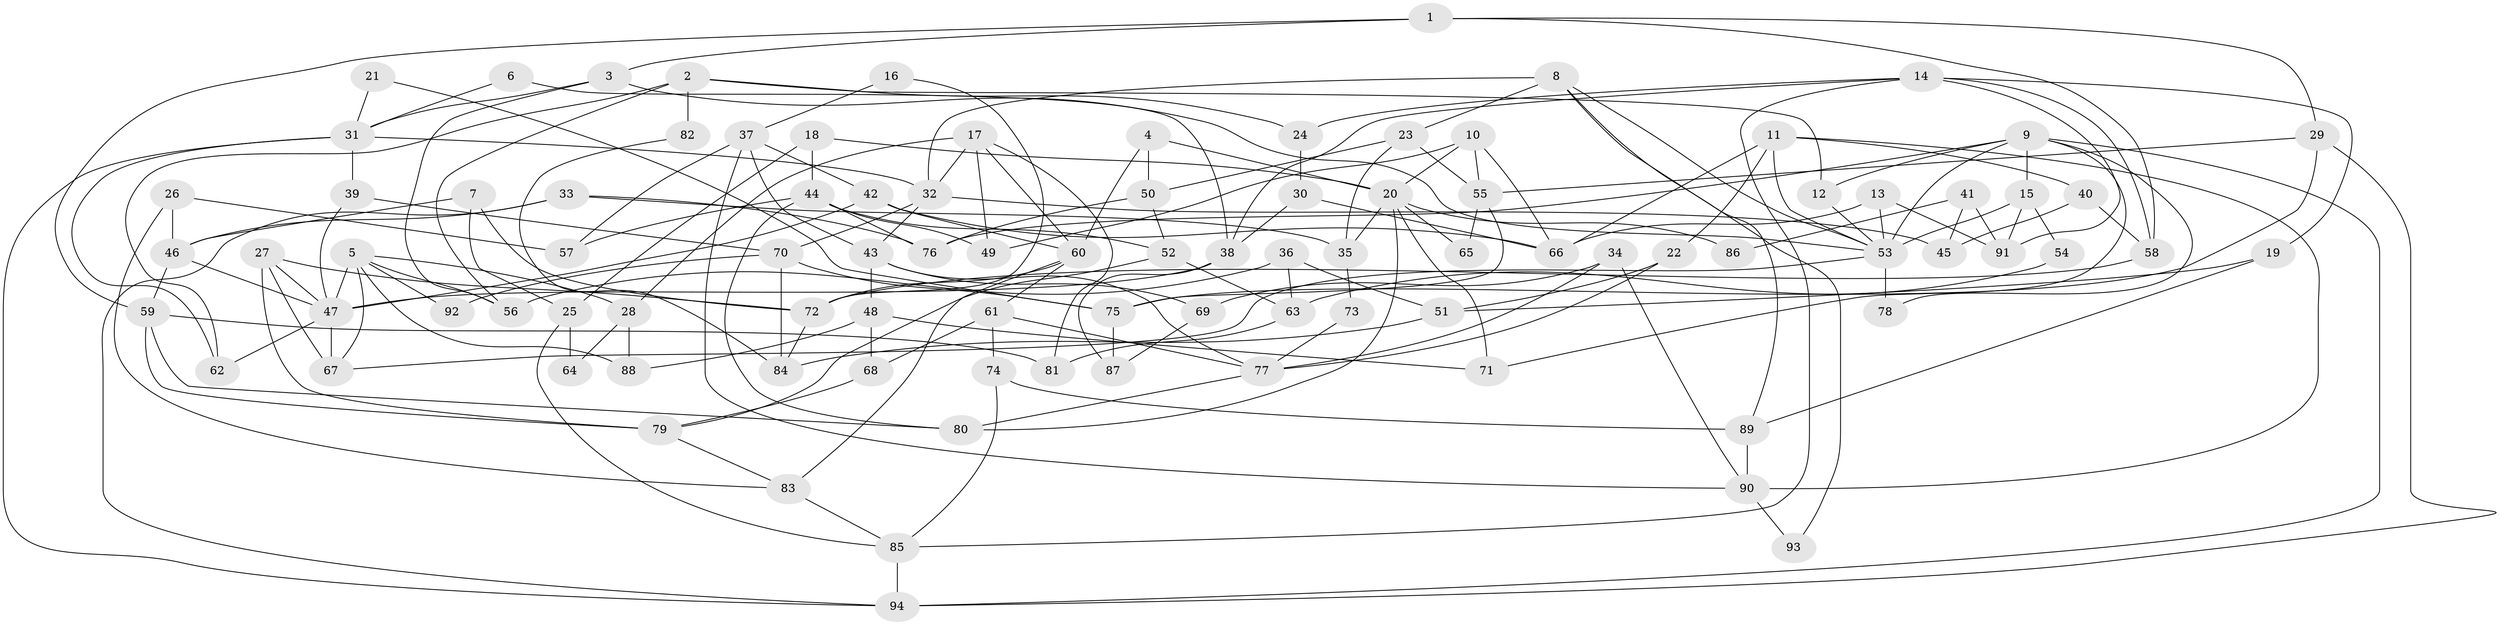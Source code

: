 // Generated by graph-tools (version 1.1) at 2025/02/03/09/25 03:02:02]
// undirected, 94 vertices, 188 edges
graph export_dot {
graph [start="1"]
  node [color=gray90,style=filled];
  1;
  2;
  3;
  4;
  5;
  6;
  7;
  8;
  9;
  10;
  11;
  12;
  13;
  14;
  15;
  16;
  17;
  18;
  19;
  20;
  21;
  22;
  23;
  24;
  25;
  26;
  27;
  28;
  29;
  30;
  31;
  32;
  33;
  34;
  35;
  36;
  37;
  38;
  39;
  40;
  41;
  42;
  43;
  44;
  45;
  46;
  47;
  48;
  49;
  50;
  51;
  52;
  53;
  54;
  55;
  56;
  57;
  58;
  59;
  60;
  61;
  62;
  63;
  64;
  65;
  66;
  67;
  68;
  69;
  70;
  71;
  72;
  73;
  74;
  75;
  76;
  77;
  78;
  79;
  80;
  81;
  82;
  83;
  84;
  85;
  86;
  87;
  88;
  89;
  90;
  91;
  92;
  93;
  94;
  1 -- 58;
  1 -- 59;
  1 -- 3;
  1 -- 29;
  2 -- 62;
  2 -- 56;
  2 -- 12;
  2 -- 24;
  2 -- 82;
  3 -- 53;
  3 -- 31;
  3 -- 56;
  4 -- 20;
  4 -- 60;
  4 -- 50;
  5 -- 47;
  5 -- 67;
  5 -- 28;
  5 -- 56;
  5 -- 88;
  5 -- 92;
  6 -- 38;
  6 -- 31;
  7 -- 46;
  7 -- 25;
  7 -- 72;
  8 -- 53;
  8 -- 89;
  8 -- 23;
  8 -- 32;
  8 -- 93;
  9 -- 53;
  9 -- 94;
  9 -- 12;
  9 -- 15;
  9 -- 71;
  9 -- 76;
  9 -- 78;
  10 -- 66;
  10 -- 55;
  10 -- 20;
  10 -- 49;
  11 -- 53;
  11 -- 90;
  11 -- 22;
  11 -- 40;
  11 -- 66;
  12 -- 53;
  13 -- 91;
  13 -- 66;
  13 -- 53;
  14 -- 19;
  14 -- 24;
  14 -- 38;
  14 -- 58;
  14 -- 85;
  14 -- 91;
  15 -- 53;
  15 -- 54;
  15 -- 91;
  16 -- 37;
  16 -- 72;
  17 -- 49;
  17 -- 32;
  17 -- 28;
  17 -- 60;
  17 -- 81;
  18 -- 20;
  18 -- 44;
  18 -- 25;
  19 -- 89;
  19 -- 51;
  20 -- 80;
  20 -- 35;
  20 -- 65;
  20 -- 71;
  20 -- 86;
  21 -- 75;
  21 -- 31;
  22 -- 77;
  22 -- 51;
  23 -- 50;
  23 -- 35;
  23 -- 55;
  24 -- 30;
  25 -- 85;
  25 -- 64;
  26 -- 57;
  26 -- 83;
  26 -- 46;
  27 -- 67;
  27 -- 72;
  27 -- 47;
  27 -- 79;
  28 -- 64;
  28 -- 88;
  29 -- 55;
  29 -- 75;
  29 -- 94;
  30 -- 66;
  30 -- 38;
  31 -- 94;
  31 -- 32;
  31 -- 39;
  31 -- 62;
  32 -- 43;
  32 -- 45;
  32 -- 70;
  33 -- 76;
  33 -- 35;
  33 -- 46;
  33 -- 94;
  34 -- 77;
  34 -- 69;
  34 -- 90;
  35 -- 73;
  36 -- 56;
  36 -- 51;
  36 -- 63;
  37 -- 43;
  37 -- 42;
  37 -- 57;
  37 -- 90;
  38 -- 47;
  38 -- 87;
  39 -- 47;
  39 -- 70;
  40 -- 58;
  40 -- 45;
  41 -- 91;
  41 -- 45;
  41 -- 86;
  42 -- 47;
  42 -- 60;
  42 -- 66;
  43 -- 48;
  43 -- 69;
  43 -- 77;
  44 -- 80;
  44 -- 76;
  44 -- 49;
  44 -- 52;
  44 -- 57;
  46 -- 47;
  46 -- 59;
  47 -- 62;
  47 -- 67;
  48 -- 71;
  48 -- 88;
  48 -- 68;
  50 -- 52;
  50 -- 76;
  51 -- 84;
  52 -- 79;
  52 -- 63;
  53 -- 67;
  53 -- 78;
  54 -- 63;
  55 -- 75;
  55 -- 65;
  58 -- 72;
  59 -- 81;
  59 -- 79;
  59 -- 80;
  60 -- 83;
  60 -- 61;
  60 -- 72;
  61 -- 68;
  61 -- 74;
  61 -- 77;
  63 -- 81;
  68 -- 79;
  69 -- 87;
  70 -- 75;
  70 -- 84;
  70 -- 92;
  72 -- 84;
  73 -- 77;
  74 -- 85;
  74 -- 89;
  75 -- 87;
  77 -- 80;
  79 -- 83;
  82 -- 84;
  83 -- 85;
  85 -- 94;
  89 -- 90;
  90 -- 93;
}
